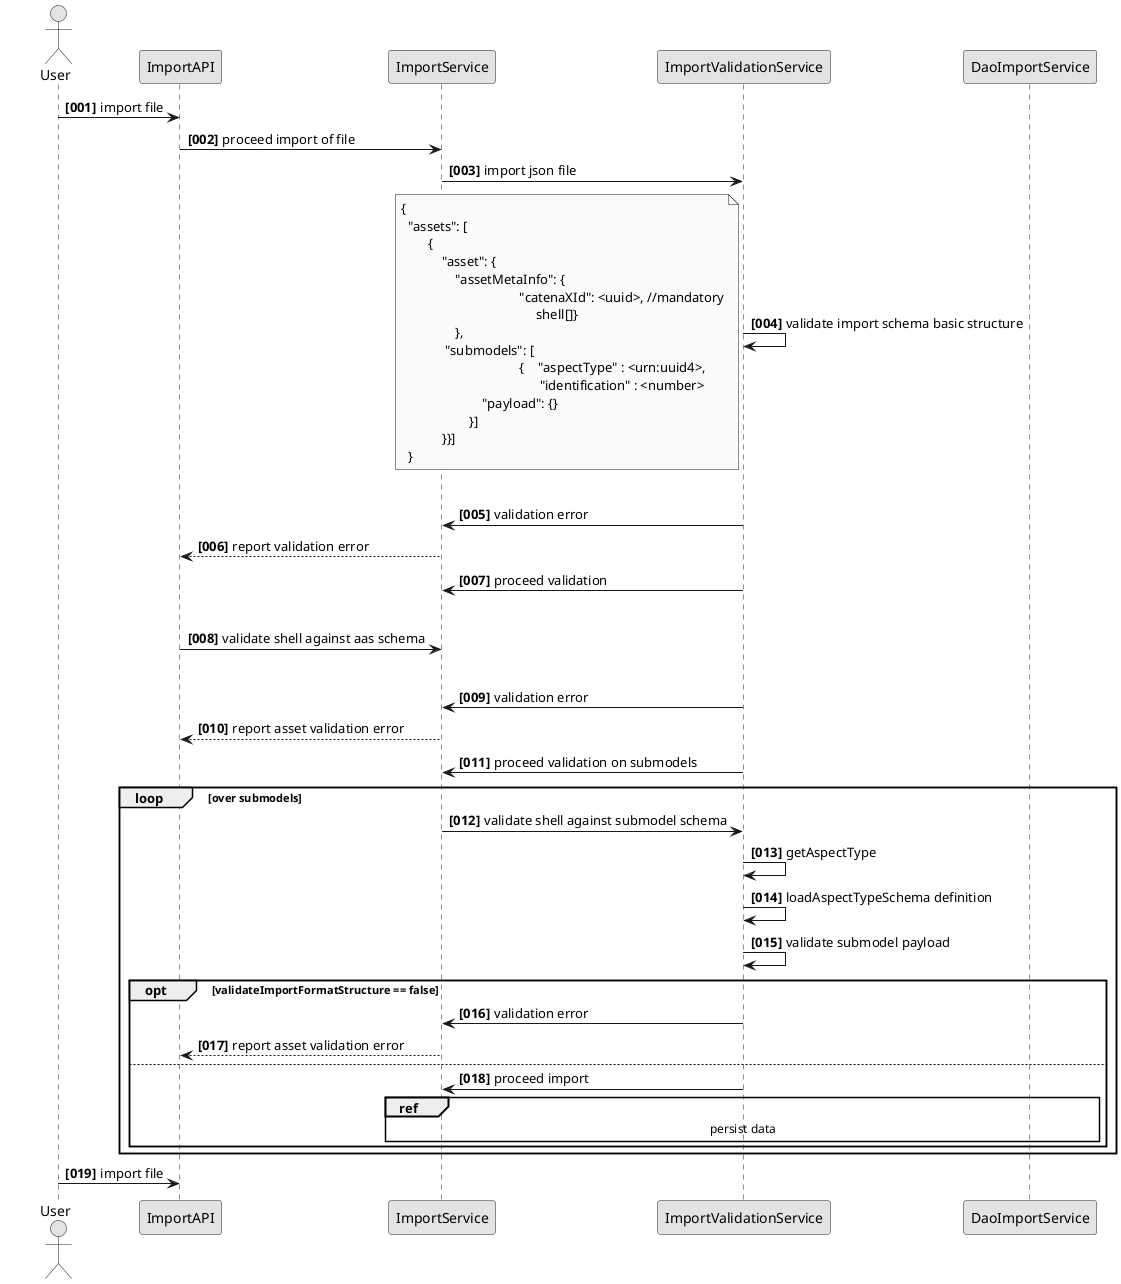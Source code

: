 @startuml
skinparam monochrome true
skinparam shadowing false
skinparam defaultFontName "Architects daughter"

autonumber "<b>[000]"

actor User
participant ImportAPI
participant ImportService
participant ImportValidationService

User -> ImportAPI : import file
ImportAPI -> ImportService: proceed import of file
ImportService -> ImportValidationService: import json file
ImportValidationService -> ImportValidationService: validate import schema basic structure
note left
    {
      "assets": [
            {
                "asset": {
                    "assetMetaInfo": {
    				   "catenaXId": <uuid>, //mandatory
    					shell[]}
                    },
                 "submodels": [
    				   {    "aspectType" : <urn:uuid4>,
    				         "identification" : <number>
                            "payload": {}
                        }]
                }}]
      }
end note

opt validateImportFormatStructure == false
   ImportService <- ImportValidationService :  validation error
   ImportAPI <-- ImportService :  report validation error
else
  ImportService <- ImportValidationService : proceed validation

  loop over assets
        ImportAPI -> ImportService: validate shell against aas schema
        opt validateImportFormatStructure == false
        ImportService <- ImportValidationService :  validation error
        ImportAPI <-- ImportService :  report asset validation error
        else
          ImportService <- ImportValidationService : proceed validation on submodels

          loop over submodels
           ImportService -> ImportValidationService: validate shell against submodel schema
           ImportValidationService -> ImportValidationService : getAspectType
           ImportValidationService -> ImportValidationService : loadAspectTypeSchema definition
           ImportValidationService -> ImportValidationService : validate submodel payload
           opt validateImportFormatStructure == false
                   ImportService <- ImportValidationService :  validation error
                   ImportAPI <-- ImportService :  report asset validation error
           else
               ImportService <- ImportValidationService : proceed import
               ref over  ImportService, DaoImportService
                   persist data
                end ref

  end loop
end opt
User -> ImportAPI : import file
@enduml
